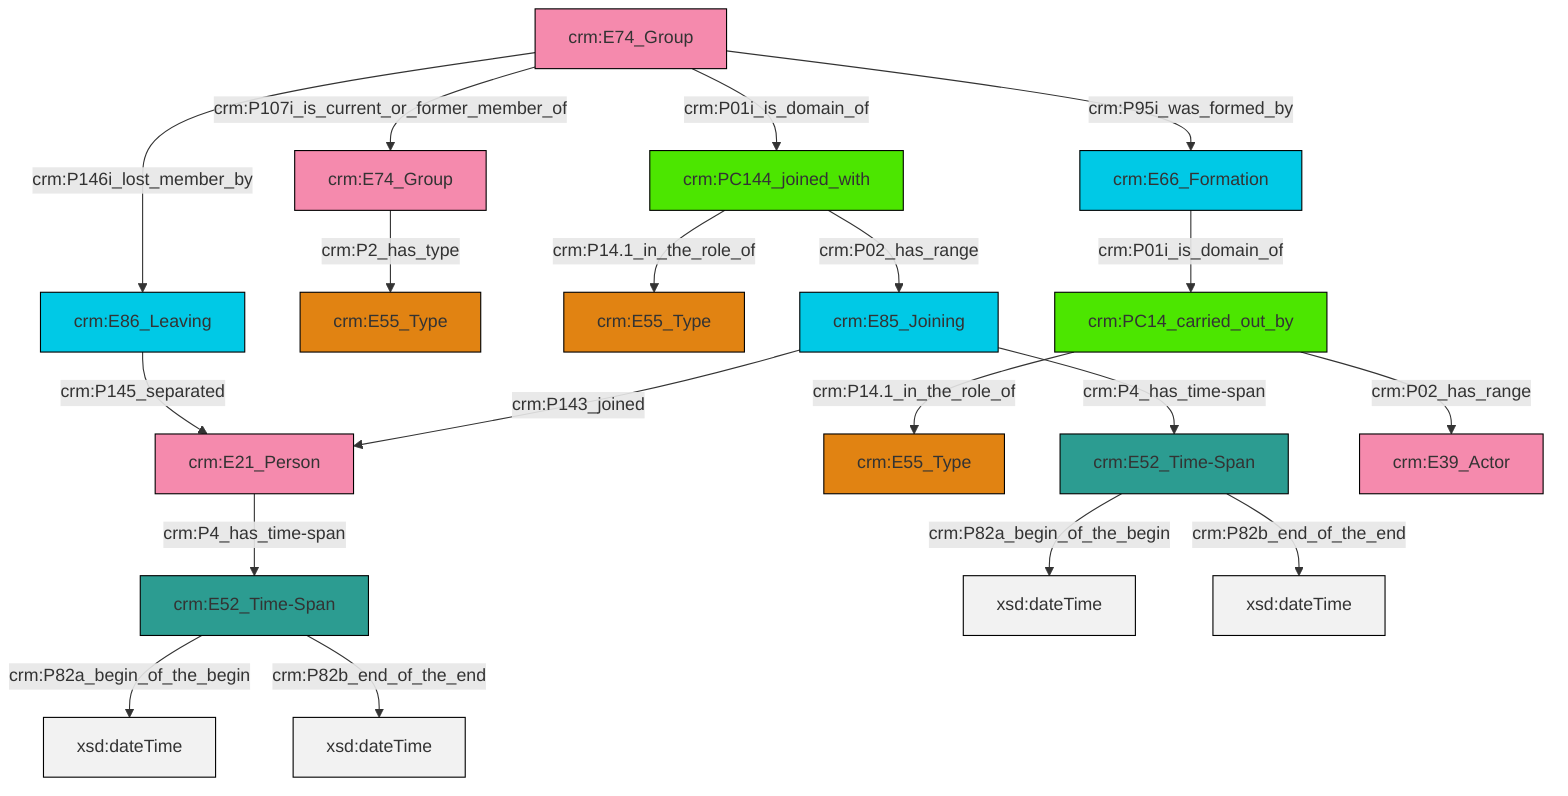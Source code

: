 graph TD
classDef Literal fill:#f2f2f2,stroke:#000000;
classDef CRM_Entity fill:#FFFFFF,stroke:#000000;
classDef Temporal_Entity fill:#00C9E6, stroke:#000000;
classDef Type fill:#E18312, stroke:#000000;
classDef Time-Span fill:#2C9C91, stroke:#000000;
classDef Appellation fill:#FFEB7F, stroke:#000000;
classDef Place fill:#008836, stroke:#000000;
classDef Persistent_Item fill:#B266B2, stroke:#000000;
classDef Conceptual_Object fill:#FFD700, stroke:#000000;
classDef Physical_Thing fill:#D2B48C, stroke:#000000;
classDef Actor fill:#f58aad, stroke:#000000;
classDef PC_Classes fill:#4ce600, stroke:#000000;
classDef Multi fill:#cccccc,stroke:#000000;

0["crm:E85_Joining"]:::Temporal_Entity -->|crm:P143_joined| 1["crm:E21_Person"]:::Actor
2["crm:E74_Group"]:::Actor -->|crm:P2_has_type| 3["crm:E55_Type"]:::Type
8["crm:E74_Group"]:::Actor -->|crm:P01i_is_domain_of| 9["crm:PC144_joined_with"]:::PC_Classes
9["crm:PC144_joined_with"]:::PC_Classes -->|crm:P02_has_range| 0["crm:E85_Joining"]:::Temporal_Entity
1["crm:E21_Person"]:::Actor -->|crm:P4_has_time-span| 10["crm:E52_Time-Span"]:::Time-Span
8["crm:E74_Group"]:::Actor -->|crm:P95i_was_formed_by| 11["crm:E66_Formation"]:::Temporal_Entity
13["crm:E52_Time-Span"]:::Time-Span -->|crm:P82a_begin_of_the_begin| 14[xsd:dateTime]:::Literal
9["crm:PC144_joined_with"]:::PC_Classes -->|crm:P14.1_in_the_role_of| 6["crm:E55_Type"]:::Type
8["crm:E74_Group"]:::Actor -->|crm:P107i_is_current_or_former_member_of| 2["crm:E74_Group"]:::Actor
10["crm:E52_Time-Span"]:::Time-Span -->|crm:P82a_begin_of_the_begin| 16[xsd:dateTime]:::Literal
11["crm:E66_Formation"]:::Temporal_Entity -->|crm:P01i_is_domain_of| 19["crm:PC14_carried_out_by"]:::PC_Classes
19["crm:PC14_carried_out_by"]:::PC_Classes -->|crm:P02_has_range| 21["crm:E39_Actor"]:::Actor
23["crm:E86_Leaving"]:::Temporal_Entity -->|crm:P145_separated| 1["crm:E21_Person"]:::Actor
10["crm:E52_Time-Span"]:::Time-Span -->|crm:P82b_end_of_the_end| 26[xsd:dateTime]:::Literal
8["crm:E74_Group"]:::Actor -->|crm:P146i_lost_member_by| 23["crm:E86_Leaving"]:::Temporal_Entity
0["crm:E85_Joining"]:::Temporal_Entity -->|crm:P4_has_time-span| 13["crm:E52_Time-Span"]:::Time-Span
13["crm:E52_Time-Span"]:::Time-Span -->|crm:P82b_end_of_the_end| 33[xsd:dateTime]:::Literal
19["crm:PC14_carried_out_by"]:::PC_Classes -->|crm:P14.1_in_the_role_of| 4["crm:E55_Type"]:::Type